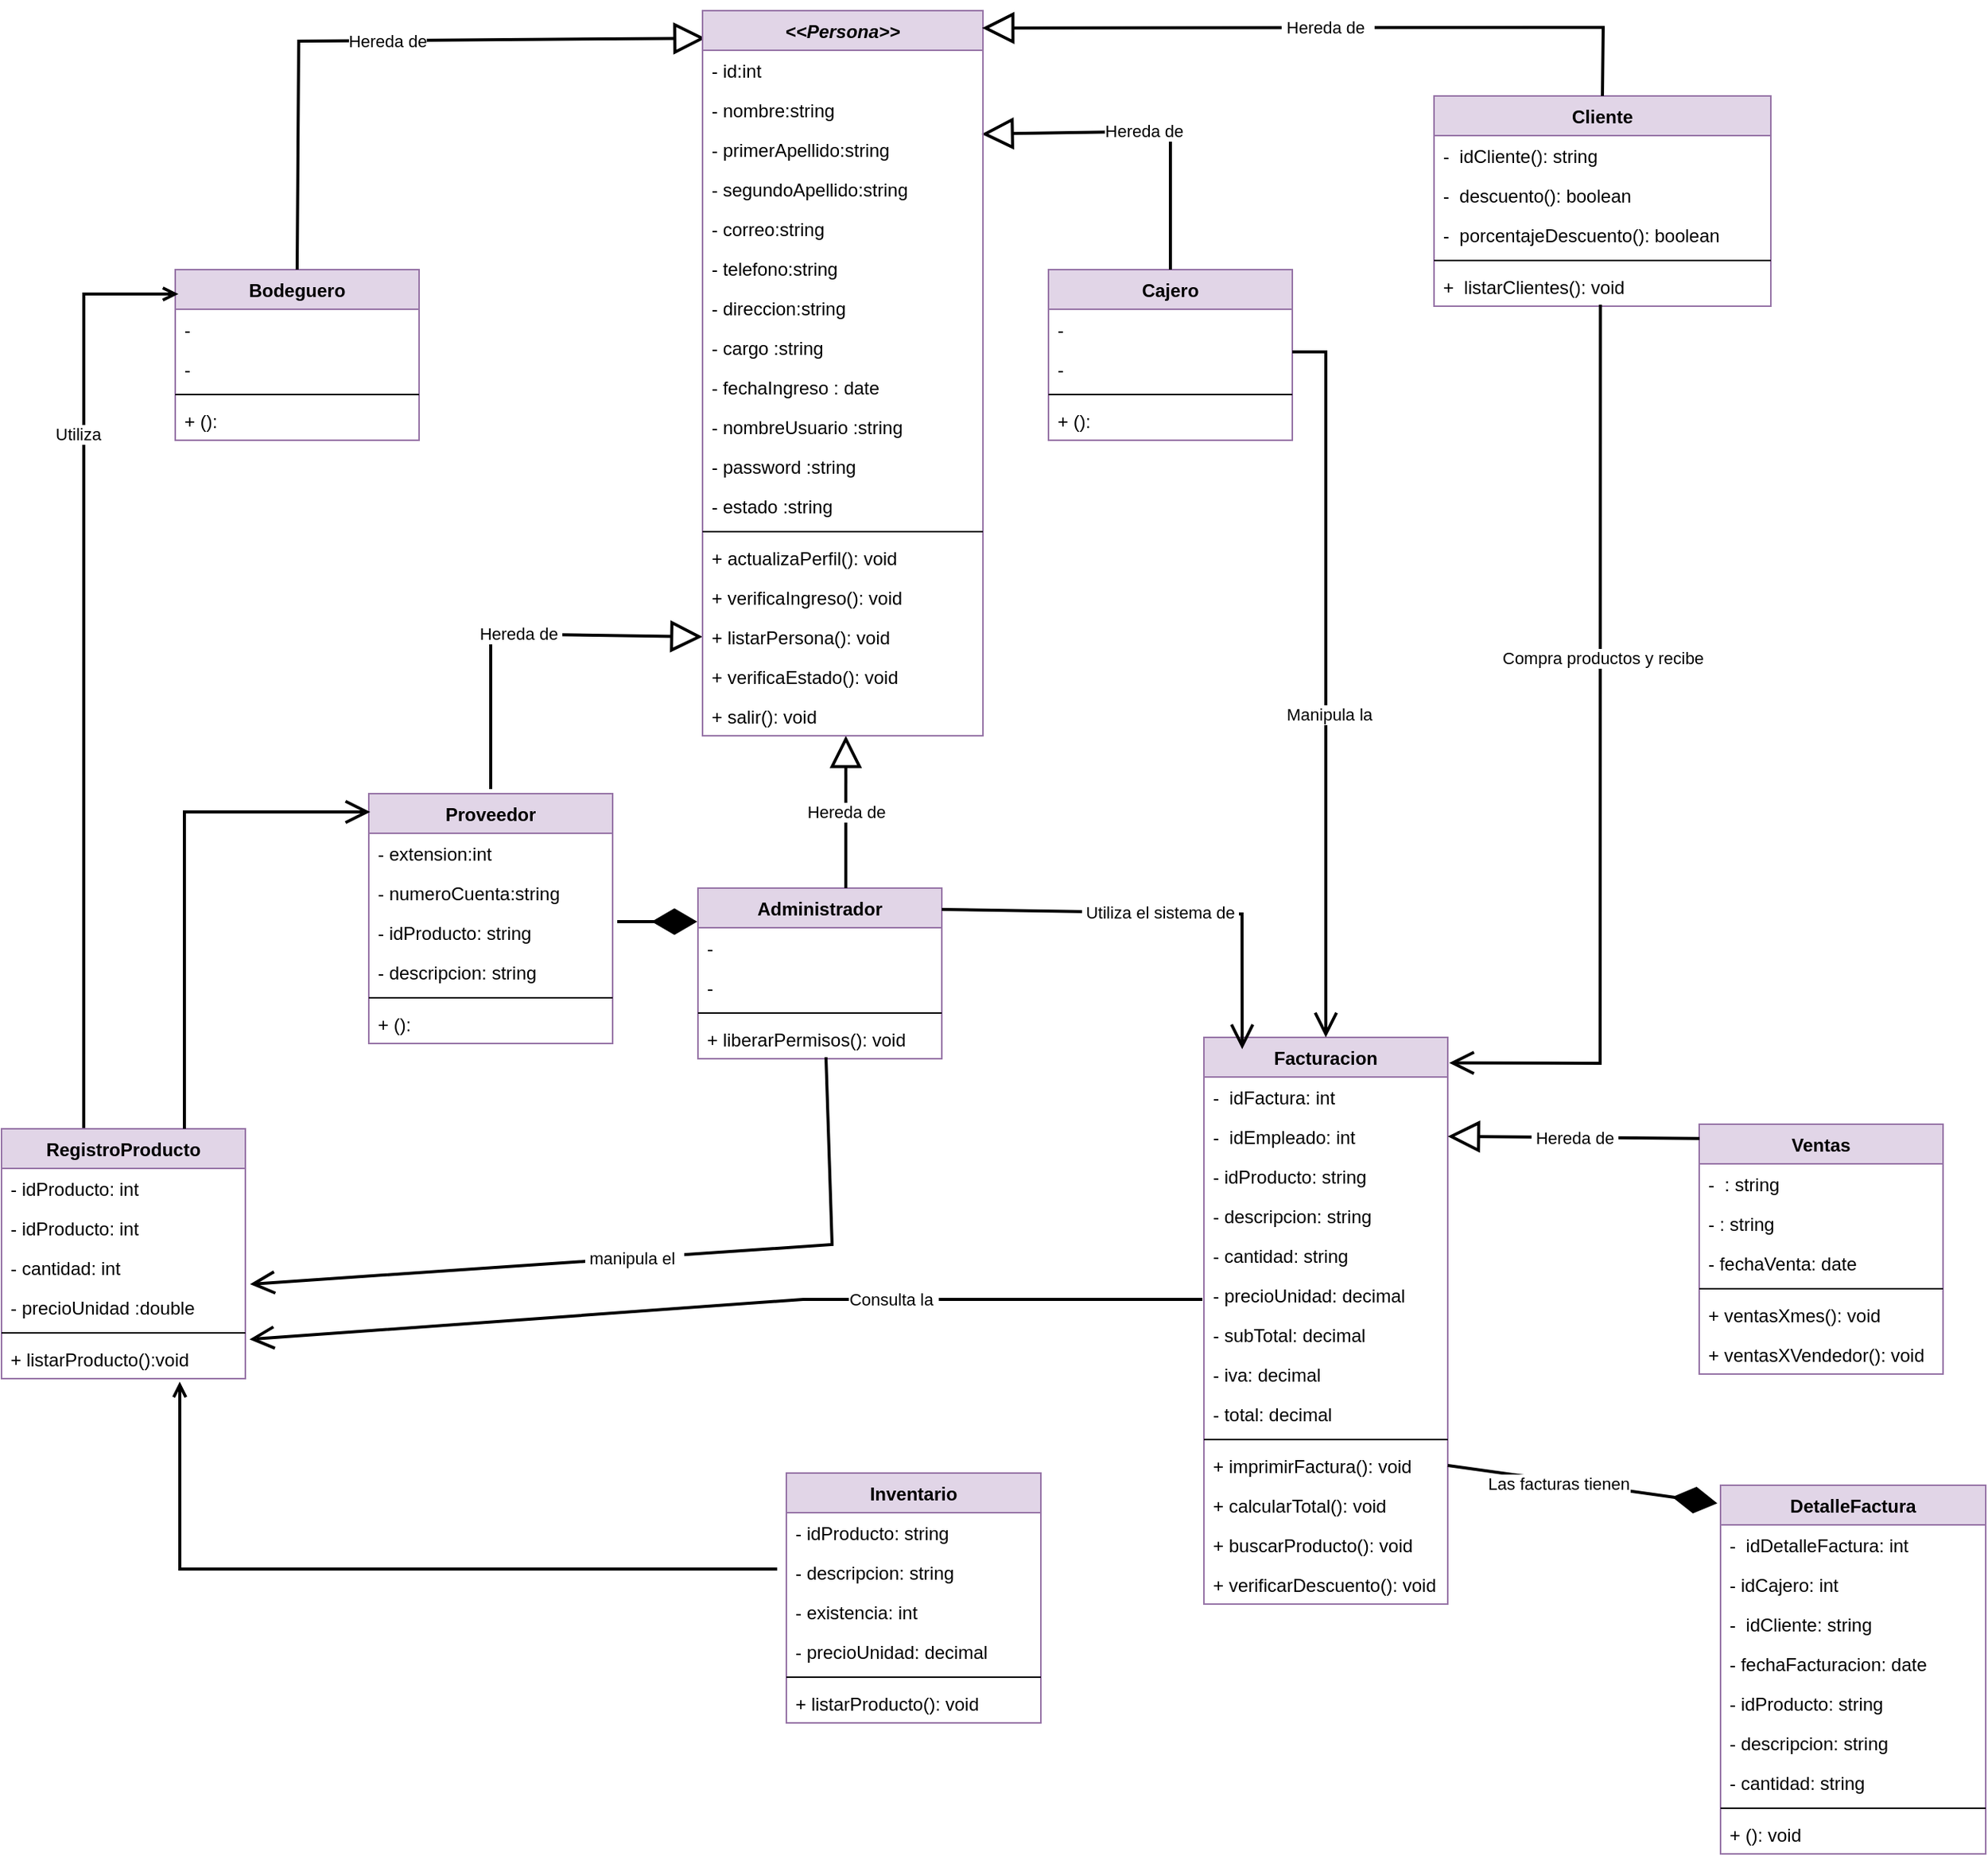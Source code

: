 <mxfile version="16.5.1" type="device"><diagram id="FFH3r1vvL4iTGyfPslKq" name="Página-1"><mxGraphModel dx="2223" dy="647" grid="0" gridSize="10" guides="1" tooltips="1" connect="1" arrows="1" fold="1" page="0" pageScale="1" pageWidth="827" pageHeight="1169" math="0" shadow="0"><root><mxCell id="0"/><mxCell id="1" parent="0"/><mxCell id="gXHz3X3DyjCWjIOS8Pkx-8" value="Bodeguero" style="swimlane;fontStyle=1;align=center;verticalAlign=top;childLayout=stackLayout;horizontal=1;startSize=26;horizontalStack=0;resizeParent=1;resizeParentMax=0;resizeLast=0;collapsible=1;marginBottom=0;fillColor=#e1d5e7;strokeColor=#9673a6;" parent="1" vertex="1"><mxGeometry x="-334" y="423" width="160" height="112" as="geometry"/></mxCell><mxCell id="gXHz3X3DyjCWjIOS8Pkx-9" value="- " style="text;strokeColor=none;fillColor=none;align=left;verticalAlign=top;spacingLeft=4;spacingRight=4;overflow=hidden;rotatable=0;points=[[0,0.5],[1,0.5]];portConstraint=eastwest;" parent="gXHz3X3DyjCWjIOS8Pkx-8" vertex="1"><mxGeometry y="26" width="160" height="26" as="geometry"/></mxCell><mxCell id="gXHz3X3DyjCWjIOS8Pkx-10" value="- " style="text;strokeColor=none;fillColor=none;align=left;verticalAlign=top;spacingLeft=4;spacingRight=4;overflow=hidden;rotatable=0;points=[[0,0.5],[1,0.5]];portConstraint=eastwest;" parent="gXHz3X3DyjCWjIOS8Pkx-8" vertex="1"><mxGeometry y="52" width="160" height="26" as="geometry"/></mxCell><mxCell id="gXHz3X3DyjCWjIOS8Pkx-13" value="" style="line;strokeWidth=1;fillColor=none;align=left;verticalAlign=middle;spacingTop=-1;spacingLeft=3;spacingRight=3;rotatable=0;labelPosition=right;points=[];portConstraint=eastwest;" parent="gXHz3X3DyjCWjIOS8Pkx-8" vertex="1"><mxGeometry y="78" width="160" height="8" as="geometry"/></mxCell><mxCell id="gXHz3X3DyjCWjIOS8Pkx-14" value="+ (): " style="text;strokeColor=none;fillColor=none;align=left;verticalAlign=top;spacingLeft=4;spacingRight=4;overflow=hidden;rotatable=0;points=[[0,0.5],[1,0.5]];portConstraint=eastwest;" parent="gXHz3X3DyjCWjIOS8Pkx-8" vertex="1"><mxGeometry y="86" width="160" height="26" as="geometry"/></mxCell><mxCell id="gXHz3X3DyjCWjIOS8Pkx-15" value="Administrador" style="swimlane;fontStyle=1;align=center;verticalAlign=top;childLayout=stackLayout;horizontal=1;startSize=26;horizontalStack=0;resizeParent=1;resizeParentMax=0;resizeLast=0;collapsible=1;marginBottom=0;fillColor=#e1d5e7;strokeColor=#9673a6;" parent="1" vertex="1"><mxGeometry x="9" y="829" width="160" height="112" as="geometry"/></mxCell><mxCell id="gXHz3X3DyjCWjIOS8Pkx-16" value="- " style="text;strokeColor=none;fillColor=none;align=left;verticalAlign=top;spacingLeft=4;spacingRight=4;overflow=hidden;rotatable=0;points=[[0,0.5],[1,0.5]];portConstraint=eastwest;" parent="gXHz3X3DyjCWjIOS8Pkx-15" vertex="1"><mxGeometry y="26" width="160" height="26" as="geometry"/></mxCell><mxCell id="gXHz3X3DyjCWjIOS8Pkx-17" value="- " style="text;strokeColor=none;fillColor=none;align=left;verticalAlign=top;spacingLeft=4;spacingRight=4;overflow=hidden;rotatable=0;points=[[0,0.5],[1,0.5]];portConstraint=eastwest;" parent="gXHz3X3DyjCWjIOS8Pkx-15" vertex="1"><mxGeometry y="52" width="160" height="26" as="geometry"/></mxCell><mxCell id="gXHz3X3DyjCWjIOS8Pkx-20" value="" style="line;strokeWidth=1;fillColor=none;align=left;verticalAlign=middle;spacingTop=-1;spacingLeft=3;spacingRight=3;rotatable=0;labelPosition=right;points=[];portConstraint=eastwest;" parent="gXHz3X3DyjCWjIOS8Pkx-15" vertex="1"><mxGeometry y="78" width="160" height="8" as="geometry"/></mxCell><mxCell id="gXHz3X3DyjCWjIOS8Pkx-96" value="+ liberarPermisos(): void" style="text;strokeColor=none;fillColor=none;align=left;verticalAlign=top;spacingLeft=4;spacingRight=4;overflow=hidden;rotatable=0;points=[[0,0.5],[1,0.5]];portConstraint=eastwest;" parent="gXHz3X3DyjCWjIOS8Pkx-15" vertex="1"><mxGeometry y="86" width="160" height="26" as="geometry"/></mxCell><mxCell id="gXHz3X3DyjCWjIOS8Pkx-22" value="Cajero" style="swimlane;fontStyle=1;align=center;verticalAlign=top;childLayout=stackLayout;horizontal=1;startSize=26;horizontalStack=0;resizeParent=1;resizeParentMax=0;resizeLast=0;collapsible=1;marginBottom=0;fillColor=#e1d5e7;strokeColor=#9673a6;" parent="1" vertex="1"><mxGeometry x="239" y="423" width="160" height="112" as="geometry"/></mxCell><mxCell id="gXHz3X3DyjCWjIOS8Pkx-23" value="- " style="text;strokeColor=none;fillColor=none;align=left;verticalAlign=top;spacingLeft=4;spacingRight=4;overflow=hidden;rotatable=0;points=[[0,0.5],[1,0.5]];portConstraint=eastwest;" parent="gXHz3X3DyjCWjIOS8Pkx-22" vertex="1"><mxGeometry y="26" width="160" height="26" as="geometry"/></mxCell><mxCell id="gXHz3X3DyjCWjIOS8Pkx-24" value="- " style="text;strokeColor=none;fillColor=none;align=left;verticalAlign=top;spacingLeft=4;spacingRight=4;overflow=hidden;rotatable=0;points=[[0,0.5],[1,0.5]];portConstraint=eastwest;" parent="gXHz3X3DyjCWjIOS8Pkx-22" vertex="1"><mxGeometry y="52" width="160" height="26" as="geometry"/></mxCell><mxCell id="gXHz3X3DyjCWjIOS8Pkx-27" value="" style="line;strokeWidth=1;fillColor=none;align=left;verticalAlign=middle;spacingTop=-1;spacingLeft=3;spacingRight=3;rotatable=0;labelPosition=right;points=[];portConstraint=eastwest;" parent="gXHz3X3DyjCWjIOS8Pkx-22" vertex="1"><mxGeometry y="78" width="160" height="8" as="geometry"/></mxCell><mxCell id="gXHz3X3DyjCWjIOS8Pkx-28" value="+ (): " style="text;strokeColor=none;fillColor=none;align=left;verticalAlign=top;spacingLeft=4;spacingRight=4;overflow=hidden;rotatable=0;points=[[0,0.5],[1,0.5]];portConstraint=eastwest;" parent="gXHz3X3DyjCWjIOS8Pkx-22" vertex="1"><mxGeometry y="86" width="160" height="26" as="geometry"/></mxCell><mxCell id="gXHz3X3DyjCWjIOS8Pkx-29" value="Hereda de&amp;nbsp;" style="endArrow=block;endSize=16;endFill=0;html=1;rounded=0;exitX=0.5;exitY=0;exitDx=0;exitDy=0;entryX=0.995;entryY=1.115;entryDx=0;entryDy=0;entryPerimeter=0;strokeWidth=2;" parent="1" source="gXHz3X3DyjCWjIOS8Pkx-22" target="gXHz3X3DyjCWjIOS8Pkx-7" edge="1"><mxGeometry width="160" relative="1" as="geometry"><mxPoint x="341" y="523" as="sourcePoint"/><mxPoint x="501" y="523" as="targetPoint"/><Array as="points"><mxPoint x="319" y="332"/></Array></mxGeometry></mxCell><mxCell id="gXHz3X3DyjCWjIOS8Pkx-30" value="Hereda de" style="endArrow=block;endSize=16;endFill=0;html=1;rounded=0;entryX=0.011;entryY=0.038;entryDx=0;entryDy=0;entryPerimeter=0;strokeWidth=2;exitX=0.5;exitY=0;exitDx=0;exitDy=0;" parent="1" target="gXHz3X3DyjCWjIOS8Pkx-1" edge="1" source="gXHz3X3DyjCWjIOS8Pkx-8"><mxGeometry width="160" relative="1" as="geometry"><mxPoint x="-253" y="405" as="sourcePoint"/><mxPoint x="-133" y="424" as="targetPoint"/><Array as="points"><mxPoint x="-253" y="273"/></Array></mxGeometry></mxCell><mxCell id="gXHz3X3DyjCWjIOS8Pkx-31" value="Hereda de" style="endArrow=block;endSize=16;endFill=0;html=1;rounded=0;entryX=0.511;entryY=1;entryDx=0;entryDy=0;entryPerimeter=0;strokeWidth=2;" parent="1" target="gXHz3X3DyjCWjIOS8Pkx-90" edge="1"><mxGeometry width="160" relative="1" as="geometry"><mxPoint x="106" y="829" as="sourcePoint"/><mxPoint x="-49" y="973" as="targetPoint"/></mxGeometry></mxCell><mxCell id="ANuJKvQNFrQH6Ms_IV8l-5" style="edgeStyle=none;rounded=0;orthogonalLoop=1;jettySize=auto;html=1;endArrow=open;endFill=0;strokeWidth=2;entryX=0.013;entryY=0.143;entryDx=0;entryDy=0;entryPerimeter=0;exitX=0.337;exitY=0.005;exitDx=0;exitDy=0;exitPerimeter=0;" parent="1" source="gXHz3X3DyjCWjIOS8Pkx-33" target="gXHz3X3DyjCWjIOS8Pkx-8" edge="1"><mxGeometry relative="1" as="geometry"><mxPoint x="-381" y="986" as="sourcePoint"/><mxPoint x="-251" y="559" as="targetPoint"/><Array as="points"><mxPoint x="-394" y="439"/></Array></mxGeometry></mxCell><mxCell id="ANuJKvQNFrQH6Ms_IV8l-25" value="&amp;nbsp;Utiliza&amp;nbsp;" style="edgeLabel;html=1;align=center;verticalAlign=middle;resizable=0;points=[];" parent="ANuJKvQNFrQH6Ms_IV8l-5" vertex="1" connectable="0"><mxGeometry x="0.495" y="4" relative="1" as="geometry"><mxPoint y="-1" as="offset"/></mxGeometry></mxCell><mxCell id="gXHz3X3DyjCWjIOS8Pkx-33" value="RegistroProducto" style="swimlane;fontStyle=1;align=center;verticalAlign=top;childLayout=stackLayout;horizontal=1;startSize=26;horizontalStack=0;resizeParent=1;resizeParentMax=0;resizeLast=0;collapsible=1;marginBottom=0;fillColor=#e1d5e7;strokeColor=#9673a6;" parent="1" vertex="1"><mxGeometry x="-448" y="987" width="160" height="164" as="geometry"/></mxCell><mxCell id="K9OTRfxEa0LPfSO1jCRC-54" value="- idProducto: int " style="text;strokeColor=none;fillColor=none;align=left;verticalAlign=top;spacingLeft=4;spacingRight=4;overflow=hidden;rotatable=0;points=[[0,0.5],[1,0.5]];portConstraint=eastwest;" vertex="1" parent="gXHz3X3DyjCWjIOS8Pkx-33"><mxGeometry y="26" width="160" height="26" as="geometry"/></mxCell><mxCell id="gXHz3X3DyjCWjIOS8Pkx-34" value="- idProducto: int " style="text;strokeColor=none;fillColor=none;align=left;verticalAlign=top;spacingLeft=4;spacingRight=4;overflow=hidden;rotatable=0;points=[[0,0.5],[1,0.5]];portConstraint=eastwest;" parent="gXHz3X3DyjCWjIOS8Pkx-33" vertex="1"><mxGeometry y="52" width="160" height="26" as="geometry"/></mxCell><mxCell id="K9OTRfxEa0LPfSO1jCRC-20" value="- cantidad: int " style="text;strokeColor=none;fillColor=none;align=left;verticalAlign=top;spacingLeft=4;spacingRight=4;overflow=hidden;rotatable=0;points=[[0,0.5],[1,0.5]];portConstraint=eastwest;" vertex="1" parent="gXHz3X3DyjCWjIOS8Pkx-33"><mxGeometry y="78" width="160" height="26" as="geometry"/></mxCell><mxCell id="gXHz3X3DyjCWjIOS8Pkx-35" value="- precioUnidad :double" style="text;strokeColor=none;fillColor=none;align=left;verticalAlign=top;spacingLeft=4;spacingRight=4;overflow=hidden;rotatable=0;points=[[0,0.5],[1,0.5]];portConstraint=eastwest;" parent="gXHz3X3DyjCWjIOS8Pkx-33" vertex="1"><mxGeometry y="104" width="160" height="26" as="geometry"/></mxCell><mxCell id="gXHz3X3DyjCWjIOS8Pkx-38" value="" style="line;strokeWidth=1;fillColor=none;align=left;verticalAlign=middle;spacingTop=-1;spacingLeft=3;spacingRight=3;rotatable=0;labelPosition=right;points=[];portConstraint=eastwest;" parent="gXHz3X3DyjCWjIOS8Pkx-33" vertex="1"><mxGeometry y="130" width="160" height="8" as="geometry"/></mxCell><mxCell id="gXHz3X3DyjCWjIOS8Pkx-39" value="+ listarProducto():void " style="text;strokeColor=none;fillColor=none;align=left;verticalAlign=top;spacingLeft=4;spacingRight=4;overflow=hidden;rotatable=0;points=[[0,0.5],[1,0.5]];portConstraint=eastwest;" parent="gXHz3X3DyjCWjIOS8Pkx-33" vertex="1"><mxGeometry y="138" width="160" height="26" as="geometry"/></mxCell><mxCell id="ANuJKvQNFrQH6Ms_IV8l-11" style="edgeStyle=none;rounded=0;orthogonalLoop=1;jettySize=auto;html=1;entryX=0.731;entryY=1.077;entryDx=0;entryDy=0;entryPerimeter=0;endArrow=open;endFill=0;strokeWidth=2;" parent="1" target="gXHz3X3DyjCWjIOS8Pkx-39" edge="1"><mxGeometry relative="1" as="geometry"><mxPoint x="61" y="1276" as="sourcePoint"/><Array as="points"><mxPoint x="-331" y="1276"/></Array></mxGeometry></mxCell><mxCell id="gXHz3X3DyjCWjIOS8Pkx-68" value="Inventario" style="swimlane;fontStyle=1;align=center;verticalAlign=top;childLayout=stackLayout;horizontal=1;startSize=26;horizontalStack=0;resizeParent=1;resizeParentMax=0;resizeLast=0;collapsible=1;marginBottom=0;fillColor=#e1d5e7;strokeColor=#9673a6;" parent="1" vertex="1"><mxGeometry x="67" y="1213" width="167" height="164" as="geometry"/></mxCell><mxCell id="gXHz3X3DyjCWjIOS8Pkx-69" value="- idProducto: string" style="text;strokeColor=none;fillColor=none;align=left;verticalAlign=top;spacingLeft=4;spacingRight=4;overflow=hidden;rotatable=0;points=[[0,0.5],[1,0.5]];portConstraint=eastwest;" parent="gXHz3X3DyjCWjIOS8Pkx-68" vertex="1"><mxGeometry y="26" width="167" height="26" as="geometry"/></mxCell><mxCell id="gXHz3X3DyjCWjIOS8Pkx-102" value="- descripcion: string" style="text;strokeColor=none;fillColor=none;align=left;verticalAlign=top;spacingLeft=4;spacingRight=4;overflow=hidden;rotatable=0;points=[[0,0.5],[1,0.5]];portConstraint=eastwest;" parent="gXHz3X3DyjCWjIOS8Pkx-68" vertex="1"><mxGeometry y="52" width="167" height="26" as="geometry"/></mxCell><mxCell id="K9OTRfxEa0LPfSO1jCRC-49" value="- existencia: int" style="text;strokeColor=none;fillColor=none;align=left;verticalAlign=top;spacingLeft=4;spacingRight=4;overflow=hidden;rotatable=0;points=[[0,0.5],[1,0.5]];portConstraint=eastwest;" vertex="1" parent="gXHz3X3DyjCWjIOS8Pkx-68"><mxGeometry y="78" width="167" height="26" as="geometry"/></mxCell><mxCell id="gXHz3X3DyjCWjIOS8Pkx-103" value="- precioUnidad: decimal" style="text;strokeColor=none;fillColor=none;align=left;verticalAlign=top;spacingLeft=4;spacingRight=4;overflow=hidden;rotatable=0;points=[[0,0.5],[1,0.5]];portConstraint=eastwest;" parent="gXHz3X3DyjCWjIOS8Pkx-68" vertex="1"><mxGeometry y="104" width="167" height="26" as="geometry"/></mxCell><mxCell id="gXHz3X3DyjCWjIOS8Pkx-70" value="" style="line;strokeWidth=1;fillColor=none;align=left;verticalAlign=middle;spacingTop=-1;spacingLeft=3;spacingRight=3;rotatable=0;labelPosition=right;points=[];portConstraint=eastwest;" parent="gXHz3X3DyjCWjIOS8Pkx-68" vertex="1"><mxGeometry y="130" width="167" height="8" as="geometry"/></mxCell><mxCell id="gXHz3X3DyjCWjIOS8Pkx-71" value="+ listarProducto(): void " style="text;strokeColor=none;fillColor=none;align=left;verticalAlign=top;spacingLeft=4;spacingRight=4;overflow=hidden;rotatable=0;points=[[0,0.5],[1,0.5]];portConstraint=eastwest;" parent="gXHz3X3DyjCWjIOS8Pkx-68" vertex="1"><mxGeometry y="138" width="167" height="26" as="geometry"/></mxCell><mxCell id="gXHz3X3DyjCWjIOS8Pkx-72" value="Facturacion" style="swimlane;fontStyle=1;align=center;verticalAlign=top;childLayout=stackLayout;horizontal=1;startSize=26;horizontalStack=0;resizeParent=1;resizeParentMax=0;resizeLast=0;collapsible=1;marginBottom=0;fillColor=#e1d5e7;strokeColor=#9673a6;" parent="1" vertex="1"><mxGeometry x="341" y="927" width="160" height="372" as="geometry"/></mxCell><mxCell id="K9OTRfxEa0LPfSO1jCRC-53" value="-  idFactura: int" style="text;strokeColor=none;fillColor=none;align=left;verticalAlign=top;spacingLeft=4;spacingRight=4;overflow=hidden;rotatable=0;points=[[0,0.5],[1,0.5]];portConstraint=eastwest;" vertex="1" parent="gXHz3X3DyjCWjIOS8Pkx-72"><mxGeometry y="26" width="160" height="26" as="geometry"/></mxCell><mxCell id="gXHz3X3DyjCWjIOS8Pkx-73" value="-  idEmpleado: int" style="text;strokeColor=none;fillColor=none;align=left;verticalAlign=top;spacingLeft=4;spacingRight=4;overflow=hidden;rotatable=0;points=[[0,0.5],[1,0.5]];portConstraint=eastwest;" parent="gXHz3X3DyjCWjIOS8Pkx-72" vertex="1"><mxGeometry y="52" width="160" height="26" as="geometry"/></mxCell><mxCell id="ANuJKvQNFrQH6Ms_IV8l-50" value="- idProducto: string" style="text;strokeColor=none;fillColor=none;align=left;verticalAlign=top;spacingLeft=4;spacingRight=4;overflow=hidden;rotatable=0;points=[[0,0.5],[1,0.5]];portConstraint=eastwest;" parent="gXHz3X3DyjCWjIOS8Pkx-72" vertex="1"><mxGeometry y="78" width="160" height="26" as="geometry"/></mxCell><mxCell id="ANuJKvQNFrQH6Ms_IV8l-51" value="- descripcion: string" style="text;strokeColor=none;fillColor=none;align=left;verticalAlign=top;spacingLeft=4;spacingRight=4;overflow=hidden;rotatable=0;points=[[0,0.5],[1,0.5]];portConstraint=eastwest;" parent="gXHz3X3DyjCWjIOS8Pkx-72" vertex="1"><mxGeometry y="104" width="160" height="26" as="geometry"/></mxCell><mxCell id="K9OTRfxEa0LPfSO1jCRC-39" value="- cantidad: string" style="text;strokeColor=none;fillColor=none;align=left;verticalAlign=top;spacingLeft=4;spacingRight=4;overflow=hidden;rotatable=0;points=[[0,0.5],[1,0.5]];portConstraint=eastwest;" vertex="1" parent="gXHz3X3DyjCWjIOS8Pkx-72"><mxGeometry y="130" width="160" height="26" as="geometry"/></mxCell><mxCell id="K9OTRfxEa0LPfSO1jCRC-48" value="- precioUnidad: decimal" style="text;strokeColor=none;fillColor=none;align=left;verticalAlign=top;spacingLeft=4;spacingRight=4;overflow=hidden;rotatable=0;points=[[0,0.5],[1,0.5]];portConstraint=eastwest;" vertex="1" parent="gXHz3X3DyjCWjIOS8Pkx-72"><mxGeometry y="156" width="160" height="26" as="geometry"/></mxCell><mxCell id="K9OTRfxEa0LPfSO1jCRC-51" value="- subTotal: decimal" style="text;strokeColor=none;fillColor=none;align=left;verticalAlign=top;spacingLeft=4;spacingRight=4;overflow=hidden;rotatable=0;points=[[0,0.5],[1,0.5]];portConstraint=eastwest;" vertex="1" parent="gXHz3X3DyjCWjIOS8Pkx-72"><mxGeometry y="182" width="160" height="26" as="geometry"/></mxCell><mxCell id="K9OTRfxEa0LPfSO1jCRC-52" value="- iva: decimal" style="text;strokeColor=none;fillColor=none;align=left;verticalAlign=top;spacingLeft=4;spacingRight=4;overflow=hidden;rotatable=0;points=[[0,0.5],[1,0.5]];portConstraint=eastwest;" vertex="1" parent="gXHz3X3DyjCWjIOS8Pkx-72"><mxGeometry y="208" width="160" height="26" as="geometry"/></mxCell><mxCell id="K9OTRfxEa0LPfSO1jCRC-50" value="- total: decimal" style="text;strokeColor=none;fillColor=none;align=left;verticalAlign=top;spacingLeft=4;spacingRight=4;overflow=hidden;rotatable=0;points=[[0,0.5],[1,0.5]];portConstraint=eastwest;" vertex="1" parent="gXHz3X3DyjCWjIOS8Pkx-72"><mxGeometry y="234" width="160" height="26" as="geometry"/></mxCell><mxCell id="gXHz3X3DyjCWjIOS8Pkx-74" value="" style="line;strokeWidth=1;fillColor=none;align=left;verticalAlign=middle;spacingTop=-1;spacingLeft=3;spacingRight=3;rotatable=0;labelPosition=right;points=[];portConstraint=eastwest;" parent="gXHz3X3DyjCWjIOS8Pkx-72" vertex="1"><mxGeometry y="260" width="160" height="8" as="geometry"/></mxCell><mxCell id="gXHz3X3DyjCWjIOS8Pkx-75" value="+ imprimirFactura(): void" style="text;strokeColor=none;fillColor=none;align=left;verticalAlign=top;spacingLeft=4;spacingRight=4;overflow=hidden;rotatable=0;points=[[0,0.5],[1,0.5]];portConstraint=eastwest;" parent="gXHz3X3DyjCWjIOS8Pkx-72" vertex="1"><mxGeometry y="268" width="160" height="26" as="geometry"/></mxCell><mxCell id="K9OTRfxEa0LPfSO1jCRC-24" value="+ calcularTotal(): void" style="text;strokeColor=none;fillColor=none;align=left;verticalAlign=top;spacingLeft=4;spacingRight=4;overflow=hidden;rotatable=0;points=[[0,0.5],[1,0.5]];portConstraint=eastwest;" vertex="1" parent="gXHz3X3DyjCWjIOS8Pkx-72"><mxGeometry y="294" width="160" height="26" as="geometry"/></mxCell><mxCell id="K9OTRfxEa0LPfSO1jCRC-19" value="+ buscarProducto(): void" style="text;strokeColor=none;fillColor=none;align=left;verticalAlign=top;spacingLeft=4;spacingRight=4;overflow=hidden;rotatable=0;points=[[0,0.5],[1,0.5]];portConstraint=eastwest;" vertex="1" parent="gXHz3X3DyjCWjIOS8Pkx-72"><mxGeometry y="320" width="160" height="26" as="geometry"/></mxCell><mxCell id="K9OTRfxEa0LPfSO1jCRC-45" value="+ verificarDescuento(): void" style="text;strokeColor=none;fillColor=none;align=left;verticalAlign=top;spacingLeft=4;spacingRight=4;overflow=hidden;rotatable=0;points=[[0,0.5],[1,0.5]];portConstraint=eastwest;" vertex="1" parent="gXHz3X3DyjCWjIOS8Pkx-72"><mxGeometry y="346" width="160" height="26" as="geometry"/></mxCell><mxCell id="gXHz3X3DyjCWjIOS8Pkx-76" value="Proveedor" style="swimlane;fontStyle=1;align=center;verticalAlign=top;childLayout=stackLayout;horizontal=1;startSize=26;horizontalStack=0;resizeParent=1;resizeParentMax=0;resizeLast=0;collapsible=1;marginBottom=0;fillColor=#e1d5e7;strokeColor=#9673a6;" parent="1" vertex="1"><mxGeometry x="-207" y="767" width="160" height="164" as="geometry"/></mxCell><mxCell id="gXHz3X3DyjCWjIOS8Pkx-93" value="- extension:int " style="text;strokeColor=none;fillColor=none;align=left;verticalAlign=top;spacingLeft=4;spacingRight=4;overflow=hidden;rotatable=0;points=[[0,0.5],[1,0.5]];portConstraint=eastwest;" parent="gXHz3X3DyjCWjIOS8Pkx-76" vertex="1"><mxGeometry y="26" width="160" height="26" as="geometry"/></mxCell><mxCell id="gXHz3X3DyjCWjIOS8Pkx-94" value="- numeroCuenta:string " style="text;strokeColor=none;fillColor=none;align=left;verticalAlign=top;spacingLeft=4;spacingRight=4;overflow=hidden;rotatable=0;points=[[0,0.5],[1,0.5]];portConstraint=eastwest;" parent="gXHz3X3DyjCWjIOS8Pkx-76" vertex="1"><mxGeometry y="52" width="160" height="26" as="geometry"/></mxCell><mxCell id="gXHz3X3DyjCWjIOS8Pkx-95" value="- idProducto: string " style="text;strokeColor=none;fillColor=none;align=left;verticalAlign=top;spacingLeft=4;spacingRight=4;overflow=hidden;rotatable=0;points=[[0,0.5],[1,0.5]];portConstraint=eastwest;" parent="gXHz3X3DyjCWjIOS8Pkx-76" vertex="1"><mxGeometry y="78" width="160" height="26" as="geometry"/></mxCell><mxCell id="ANuJKvQNFrQH6Ms_IV8l-9" value="- descripcion: string " style="text;strokeColor=none;fillColor=none;align=left;verticalAlign=top;spacingLeft=4;spacingRight=4;overflow=hidden;rotatable=0;points=[[0,0.5],[1,0.5]];portConstraint=eastwest;" parent="gXHz3X3DyjCWjIOS8Pkx-76" vertex="1"><mxGeometry y="104" width="160" height="26" as="geometry"/></mxCell><mxCell id="gXHz3X3DyjCWjIOS8Pkx-78" value="" style="line;strokeWidth=1;fillColor=none;align=left;verticalAlign=middle;spacingTop=-1;spacingLeft=3;spacingRight=3;rotatable=0;labelPosition=right;points=[];portConstraint=eastwest;" parent="gXHz3X3DyjCWjIOS8Pkx-76" vertex="1"><mxGeometry y="130" width="160" height="8" as="geometry"/></mxCell><mxCell id="ANuJKvQNFrQH6Ms_IV8l-65" value="+ ():" style="text;strokeColor=none;fillColor=none;align=left;verticalAlign=top;spacingLeft=4;spacingRight=4;overflow=hidden;rotatable=0;points=[[0,0.5],[1,0.5]];portConstraint=eastwest;" parent="gXHz3X3DyjCWjIOS8Pkx-76" vertex="1"><mxGeometry y="138" width="160" height="26" as="geometry"/></mxCell><mxCell id="gXHz3X3DyjCWjIOS8Pkx-97" value="" style="endArrow=diamondThin;endFill=1;endSize=24;html=1;rounded=0;fontSize=13;entryX=-0.003;entryY=-0.154;entryDx=0;entryDy=0;strokeWidth=2;exitX=1.019;exitY=0.231;exitDx=0;exitDy=0;exitPerimeter=0;entryPerimeter=0;" parent="1" source="gXHz3X3DyjCWjIOS8Pkx-95" target="gXHz3X3DyjCWjIOS8Pkx-16" edge="1"><mxGeometry width="160" relative="1" as="geometry"><mxPoint x="153" y="860" as="sourcePoint"/><mxPoint x="120" y="920" as="targetPoint"/><Array as="points"/></mxGeometry></mxCell><mxCell id="ANuJKvQNFrQH6Ms_IV8l-22" value="" style="endArrow=open;endFill=1;endSize=12;html=1;rounded=0;strokeWidth=2;entryX=1.017;entryY=1.028;entryDx=0;entryDy=0;entryPerimeter=0;" parent="1" target="gXHz3X3DyjCWjIOS8Pkx-38" edge="1"><mxGeometry width="160" relative="1" as="geometry"><mxPoint x="340" y="1099" as="sourcePoint"/><mxPoint x="216" y="1166" as="targetPoint"/><Array as="points"><mxPoint x="78" y="1099"/></Array></mxGeometry></mxCell><mxCell id="ANuJKvQNFrQH6Ms_IV8l-23" value="Consulta la&amp;nbsp;" style="edgeLabel;html=1;align=center;verticalAlign=middle;resizable=0;points=[];" parent="ANuJKvQNFrQH6Ms_IV8l-22" vertex="1" connectable="0"><mxGeometry x="-0.352" relative="1" as="geometry"><mxPoint as="offset"/></mxGeometry></mxCell><mxCell id="ANuJKvQNFrQH6Ms_IV8l-24" value="&amp;nbsp;manipula el&amp;nbsp;&amp;nbsp;" style="endArrow=open;endFill=1;endSize=12;html=1;rounded=0;strokeWidth=2;exitX=0.525;exitY=0.962;exitDx=0;exitDy=0;exitPerimeter=0;entryX=1.019;entryY=-0.077;entryDx=0;entryDy=0;entryPerimeter=0;" parent="1" source="gXHz3X3DyjCWjIOS8Pkx-96" target="gXHz3X3DyjCWjIOS8Pkx-35" edge="1"><mxGeometry width="160" relative="1" as="geometry"><mxPoint x="-45" y="999" as="sourcePoint"/><mxPoint x="115" y="999" as="targetPoint"/><Array as="points"><mxPoint x="97" y="1063"/></Array></mxGeometry></mxCell><mxCell id="ANuJKvQNFrQH6Ms_IV8l-30" value="" style="endArrow=open;endFill=1;endSize=12;html=1;rounded=0;strokeWidth=2;entryX=0.5;entryY=0;entryDx=0;entryDy=0;exitX=1;exitY=0.077;exitDx=0;exitDy=0;exitPerimeter=0;" parent="1" target="gXHz3X3DyjCWjIOS8Pkx-72" edge="1" source="gXHz3X3DyjCWjIOS8Pkx-24"><mxGeometry width="160" relative="1" as="geometry"><mxPoint x="245" y="653" as="sourcePoint"/><mxPoint x="90" y="997" as="targetPoint"/><Array as="points"><mxPoint x="421" y="477"/></Array></mxGeometry></mxCell><mxCell id="ANuJKvQNFrQH6Ms_IV8l-31" value="&amp;nbsp;Manipula la&amp;nbsp;" style="edgeLabel;html=1;align=center;verticalAlign=middle;resizable=0;points=[];" parent="ANuJKvQNFrQH6Ms_IV8l-30" vertex="1" connectable="0"><mxGeometry x="0.099" y="2" relative="1" as="geometry"><mxPoint as="offset"/></mxGeometry></mxCell><mxCell id="ANuJKvQNFrQH6Ms_IV8l-32" value="&amp;nbsp;Utiliza el sistema de&amp;nbsp;" style="endArrow=open;endFill=1;endSize=12;html=1;rounded=0;strokeWidth=2;exitX=1;exitY=0.125;exitDx=0;exitDy=0;entryX=0.157;entryY=0.021;entryDx=0;entryDy=0;entryPerimeter=0;exitPerimeter=0;" parent="1" source="gXHz3X3DyjCWjIOS8Pkx-15" target="gXHz3X3DyjCWjIOS8Pkx-72" edge="1"><mxGeometry width="160" relative="1" as="geometry"><mxPoint x="-2" y="777" as="sourcePoint"/><mxPoint x="158" y="777" as="targetPoint"/><Array as="points"><mxPoint x="366" y="846"/></Array></mxGeometry></mxCell><mxCell id="ANuJKvQNFrQH6Ms_IV8l-39" value="Cliente" style="swimlane;fontStyle=1;align=center;verticalAlign=top;childLayout=stackLayout;horizontal=1;startSize=26;horizontalStack=0;resizeParent=1;resizeParentMax=0;resizeLast=0;collapsible=1;marginBottom=0;fillColor=#e1d5e7;strokeColor=#9673a6;" parent="1" vertex="1"><mxGeometry x="492" y="309" width="221" height="138" as="geometry"/></mxCell><mxCell id="K9OTRfxEa0LPfSO1jCRC-44" value="-  idCliente(): string" style="text;strokeColor=none;fillColor=none;align=left;verticalAlign=top;spacingLeft=4;spacingRight=4;overflow=hidden;rotatable=0;points=[[0,0.5],[1,0.5]];portConstraint=eastwest;" vertex="1" parent="ANuJKvQNFrQH6Ms_IV8l-39"><mxGeometry y="26" width="221" height="26" as="geometry"/></mxCell><mxCell id="K9OTRfxEa0LPfSO1jCRC-11" value="-  descuento(): boolean" style="text;strokeColor=none;fillColor=none;align=left;verticalAlign=top;spacingLeft=4;spacingRight=4;overflow=hidden;rotatable=0;points=[[0,0.5],[1,0.5]];portConstraint=eastwest;" vertex="1" parent="ANuJKvQNFrQH6Ms_IV8l-39"><mxGeometry y="52" width="221" height="26" as="geometry"/></mxCell><mxCell id="K9OTRfxEa0LPfSO1jCRC-22" value="-  porcentajeDescuento(): boolean" style="text;strokeColor=none;fillColor=none;align=left;verticalAlign=top;spacingLeft=4;spacingRight=4;overflow=hidden;rotatable=0;points=[[0,0.5],[1,0.5]];portConstraint=eastwest;" vertex="1" parent="ANuJKvQNFrQH6Ms_IV8l-39"><mxGeometry y="78" width="221" height="26" as="geometry"/></mxCell><mxCell id="ANuJKvQNFrQH6Ms_IV8l-46" value="" style="line;strokeWidth=1;fillColor=none;align=left;verticalAlign=middle;spacingTop=-1;spacingLeft=3;spacingRight=3;rotatable=0;labelPosition=right;points=[];portConstraint=eastwest;" parent="ANuJKvQNFrQH6Ms_IV8l-39" vertex="1"><mxGeometry y="104" width="221" height="8" as="geometry"/></mxCell><mxCell id="ANuJKvQNFrQH6Ms_IV8l-47" value="+  listarClientes(): void" style="text;strokeColor=none;fillColor=none;align=left;verticalAlign=top;spacingLeft=4;spacingRight=4;overflow=hidden;rotatable=0;points=[[0,0.5],[1,0.5]];portConstraint=eastwest;" parent="ANuJKvQNFrQH6Ms_IV8l-39" vertex="1"><mxGeometry y="112" width="221" height="26" as="geometry"/></mxCell><mxCell id="ANuJKvQNFrQH6Ms_IV8l-53" value="Ventas" style="swimlane;fontStyle=1;align=center;verticalAlign=top;childLayout=stackLayout;horizontal=1;startSize=26;horizontalStack=0;resizeParent=1;resizeParentMax=0;resizeLast=0;collapsible=1;marginBottom=0;fillColor=#e1d5e7;strokeColor=#9673a6;" parent="1" vertex="1"><mxGeometry x="666" y="984" width="160" height="164" as="geometry"/></mxCell><mxCell id="ANuJKvQNFrQH6Ms_IV8l-57" value="-  : string" style="text;strokeColor=none;fillColor=none;align=left;verticalAlign=top;spacingLeft=4;spacingRight=4;overflow=hidden;rotatable=0;points=[[0,0.5],[1,0.5]];portConstraint=eastwest;" parent="ANuJKvQNFrQH6Ms_IV8l-53" vertex="1"><mxGeometry y="26" width="160" height="26" as="geometry"/></mxCell><mxCell id="ANuJKvQNFrQH6Ms_IV8l-58" value="- : string" style="text;strokeColor=none;fillColor=none;align=left;verticalAlign=top;spacingLeft=4;spacingRight=4;overflow=hidden;rotatable=0;points=[[0,0.5],[1,0.5]];portConstraint=eastwest;" parent="ANuJKvQNFrQH6Ms_IV8l-53" vertex="1"><mxGeometry y="52" width="160" height="26" as="geometry"/></mxCell><mxCell id="ANuJKvQNFrQH6Ms_IV8l-59" value="- fechaVenta: date" style="text;strokeColor=none;fillColor=none;align=left;verticalAlign=top;spacingLeft=4;spacingRight=4;overflow=hidden;rotatable=0;points=[[0,0.5],[1,0.5]];portConstraint=eastwest;" parent="ANuJKvQNFrQH6Ms_IV8l-53" vertex="1"><mxGeometry y="78" width="160" height="26" as="geometry"/></mxCell><mxCell id="ANuJKvQNFrQH6Ms_IV8l-60" value="" style="line;strokeWidth=1;fillColor=none;align=left;verticalAlign=middle;spacingTop=-1;spacingLeft=3;spacingRight=3;rotatable=0;labelPosition=right;points=[];portConstraint=eastwest;" parent="ANuJKvQNFrQH6Ms_IV8l-53" vertex="1"><mxGeometry y="104" width="160" height="8" as="geometry"/></mxCell><mxCell id="ANuJKvQNFrQH6Ms_IV8l-61" value="+ ventasXmes(): void" style="text;strokeColor=none;fillColor=none;align=left;verticalAlign=top;spacingLeft=4;spacingRight=4;overflow=hidden;rotatable=0;points=[[0,0.5],[1,0.5]];portConstraint=eastwest;" parent="ANuJKvQNFrQH6Ms_IV8l-53" vertex="1"><mxGeometry y="112" width="160" height="26" as="geometry"/></mxCell><mxCell id="ANuJKvQNFrQH6Ms_IV8l-72" value="+ ventasXVendedor(): void" style="text;strokeColor=none;fillColor=none;align=left;verticalAlign=top;spacingLeft=4;spacingRight=4;overflow=hidden;rotatable=0;points=[[0,0.5],[1,0.5]];portConstraint=eastwest;" parent="ANuJKvQNFrQH6Ms_IV8l-53" vertex="1"><mxGeometry y="138" width="160" height="26" as="geometry"/></mxCell><mxCell id="ANuJKvQNFrQH6Ms_IV8l-67" value="&amp;nbsp;Hereda de&amp;nbsp;" style="endArrow=block;endSize=16;endFill=0;html=1;rounded=0;strokeWidth=2;exitX=0.001;exitY=0.057;exitDx=0;exitDy=0;exitPerimeter=0;entryX=1;entryY=0.5;entryDx=0;entryDy=0;" parent="1" source="ANuJKvQNFrQH6Ms_IV8l-53" edge="1"><mxGeometry width="160" relative="1" as="geometry"><mxPoint x="586" y="1338" as="sourcePoint"/><mxPoint x="501" y="992" as="targetPoint"/><Array as="points"/></mxGeometry></mxCell><mxCell id="K9OTRfxEa0LPfSO1jCRC-1" value="&amp;nbsp;Hereda de&amp;nbsp;" style="endArrow=block;endSize=16;endFill=0;html=1;rounded=0;entryX=0;entryY=0.5;entryDx=0;entryDy=0;strokeWidth=2;" edge="1" parent="1" target="gXHz3X3DyjCWjIOS8Pkx-86"><mxGeometry width="160" relative="1" as="geometry"><mxPoint x="-127" y="764" as="sourcePoint"/><mxPoint x="281" y="881" as="targetPoint"/><Array as="points"><mxPoint x="-127" y="662"/></Array></mxGeometry></mxCell><mxCell id="K9OTRfxEa0LPfSO1jCRC-14" value="" style="endArrow=open;endFill=1;endSize=12;html=1;rounded=0;strokeWidth=2;exitX=0.75;exitY=0;exitDx=0;exitDy=0;entryX=0.006;entryY=0.073;entryDx=0;entryDy=0;entryPerimeter=0;" edge="1" parent="1" source="gXHz3X3DyjCWjIOS8Pkx-33" target="gXHz3X3DyjCWjIOS8Pkx-76"><mxGeometry width="160" relative="1" as="geometry"><mxPoint x="161" y="981" as="sourcePoint"/><mxPoint x="80.08" y="1000.99" as="targetPoint"/><Array as="points"><mxPoint x="-328" y="779"/></Array></mxGeometry></mxCell><mxCell id="gXHz3X3DyjCWjIOS8Pkx-1" value="&lt;&lt;Persona&gt;&gt;" style="swimlane;fontStyle=3;align=center;verticalAlign=top;childLayout=stackLayout;horizontal=1;startSize=26;horizontalStack=0;resizeParent=1;resizeParentMax=0;resizeLast=0;collapsible=1;marginBottom=0;fillColor=#e1d5e7;strokeColor=#9673a6;" parent="1" vertex="1"><mxGeometry x="12" y="253" width="184" height="476" as="geometry"/></mxCell><mxCell id="gXHz3X3DyjCWjIOS8Pkx-2" value="- id:int" style="text;strokeColor=none;fillColor=none;align=left;verticalAlign=top;spacingLeft=4;spacingRight=4;overflow=hidden;rotatable=0;points=[[0,0.5],[1,0.5]];portConstraint=eastwest;" parent="gXHz3X3DyjCWjIOS8Pkx-1" vertex="1"><mxGeometry y="26" width="184" height="26" as="geometry"/></mxCell><mxCell id="gXHz3X3DyjCWjIOS8Pkx-7" value="- nombre:string" style="text;strokeColor=none;fillColor=none;align=left;verticalAlign=top;spacingLeft=4;spacingRight=4;overflow=hidden;rotatable=0;points=[[0,0.5],[1,0.5]];portConstraint=eastwest;" parent="gXHz3X3DyjCWjIOS8Pkx-1" vertex="1"><mxGeometry y="52" width="184" height="26" as="geometry"/></mxCell><mxCell id="gXHz3X3DyjCWjIOS8Pkx-5" value="- primerApellido:string" style="text;strokeColor=none;fillColor=none;align=left;verticalAlign=top;spacingLeft=4;spacingRight=4;overflow=hidden;rotatable=0;points=[[0,0.5],[1,0.5]];portConstraint=eastwest;" parent="gXHz3X3DyjCWjIOS8Pkx-1" vertex="1"><mxGeometry y="78" width="184" height="26" as="geometry"/></mxCell><mxCell id="gXHz3X3DyjCWjIOS8Pkx-6" value="- segundoApellido:string" style="text;strokeColor=none;fillColor=none;align=left;verticalAlign=top;spacingLeft=4;spacingRight=4;overflow=hidden;rotatable=0;points=[[0,0.5],[1,0.5]];portConstraint=eastwest;" parent="gXHz3X3DyjCWjIOS8Pkx-1" vertex="1"><mxGeometry y="104" width="184" height="26" as="geometry"/></mxCell><mxCell id="K9OTRfxEa0LPfSO1jCRC-5" value="- correo:string" style="text;strokeColor=none;fillColor=none;align=left;verticalAlign=top;spacingLeft=4;spacingRight=4;overflow=hidden;rotatable=0;points=[[0,0.5],[1,0.5]];portConstraint=eastwest;" vertex="1" parent="gXHz3X3DyjCWjIOS8Pkx-1"><mxGeometry y="130" width="184" height="26" as="geometry"/></mxCell><mxCell id="K9OTRfxEa0LPfSO1jCRC-4" value="- telefono:string" style="text;strokeColor=none;fillColor=none;align=left;verticalAlign=top;spacingLeft=4;spacingRight=4;overflow=hidden;rotatable=0;points=[[0,0.5],[1,0.5]];portConstraint=eastwest;" vertex="1" parent="gXHz3X3DyjCWjIOS8Pkx-1"><mxGeometry y="156" width="184" height="26" as="geometry"/></mxCell><mxCell id="K9OTRfxEa0LPfSO1jCRC-7" value="- direccion:string" style="text;strokeColor=none;fillColor=none;align=left;verticalAlign=top;spacingLeft=4;spacingRight=4;overflow=hidden;rotatable=0;points=[[0,0.5],[1,0.5]];portConstraint=eastwest;" vertex="1" parent="gXHz3X3DyjCWjIOS8Pkx-1"><mxGeometry y="182" width="184" height="26" as="geometry"/></mxCell><mxCell id="K9OTRfxEa0LPfSO1jCRC-21" value="- cargo :string" style="text;strokeColor=none;fillColor=none;align=left;verticalAlign=top;spacingLeft=4;spacingRight=4;overflow=hidden;rotatable=0;points=[[0,0.5],[1,0.5]];portConstraint=eastwest;" vertex="1" parent="gXHz3X3DyjCWjIOS8Pkx-1"><mxGeometry y="208" width="184" height="26" as="geometry"/></mxCell><mxCell id="gXHz3X3DyjCWjIOS8Pkx-40" value="- fechaIngreso : date" style="text;strokeColor=none;fillColor=none;align=left;verticalAlign=top;spacingLeft=4;spacingRight=4;overflow=hidden;rotatable=0;points=[[0,0.5],[1,0.5]];portConstraint=eastwest;" parent="gXHz3X3DyjCWjIOS8Pkx-1" vertex="1"><mxGeometry y="234" width="184" height="26" as="geometry"/></mxCell><mxCell id="gXHz3X3DyjCWjIOS8Pkx-87" value="- nombreUsuario :string" style="text;strokeColor=none;fillColor=none;align=left;verticalAlign=top;spacingLeft=4;spacingRight=4;overflow=hidden;rotatable=0;points=[[0,0.5],[1,0.5]];portConstraint=eastwest;" parent="gXHz3X3DyjCWjIOS8Pkx-1" vertex="1"><mxGeometry y="260" width="184" height="26" as="geometry"/></mxCell><mxCell id="gXHz3X3DyjCWjIOS8Pkx-58" value="- password :string" style="text;strokeColor=none;fillColor=none;align=left;verticalAlign=top;spacingLeft=4;spacingRight=4;overflow=hidden;rotatable=0;points=[[0,0.5],[1,0.5]];portConstraint=eastwest;" parent="gXHz3X3DyjCWjIOS8Pkx-1" vertex="1"><mxGeometry y="286" width="184" height="26" as="geometry"/></mxCell><mxCell id="gXHz3X3DyjCWjIOS8Pkx-88" value="- estado :string" style="text;strokeColor=none;fillColor=none;align=left;verticalAlign=top;spacingLeft=4;spacingRight=4;overflow=hidden;rotatable=0;points=[[0,0.5],[1,0.5]];portConstraint=eastwest;" parent="gXHz3X3DyjCWjIOS8Pkx-1" vertex="1"><mxGeometry y="312" width="184" height="26" as="geometry"/></mxCell><mxCell id="gXHz3X3DyjCWjIOS8Pkx-3" value="" style="line;strokeWidth=1;fillColor=none;align=left;verticalAlign=middle;spacingTop=-1;spacingLeft=3;spacingRight=3;rotatable=0;labelPosition=right;points=[];portConstraint=eastwest;" parent="gXHz3X3DyjCWjIOS8Pkx-1" vertex="1"><mxGeometry y="338" width="184" height="8" as="geometry"/></mxCell><mxCell id="gXHz3X3DyjCWjIOS8Pkx-83" value="+ actualizaPerfil(): void" style="text;strokeColor=none;fillColor=none;align=left;verticalAlign=top;spacingLeft=4;spacingRight=4;overflow=hidden;rotatable=0;points=[[0,0.5],[1,0.5]];portConstraint=eastwest;" parent="gXHz3X3DyjCWjIOS8Pkx-1" vertex="1"><mxGeometry y="346" width="184" height="26" as="geometry"/></mxCell><mxCell id="gXHz3X3DyjCWjIOS8Pkx-84" value="+ verificaIngreso(): void" style="text;strokeColor=none;fillColor=none;align=left;verticalAlign=top;spacingLeft=4;spacingRight=4;overflow=hidden;rotatable=0;points=[[0,0.5],[1,0.5]];portConstraint=eastwest;" parent="gXHz3X3DyjCWjIOS8Pkx-1" vertex="1"><mxGeometry y="372" width="184" height="26" as="geometry"/></mxCell><mxCell id="gXHz3X3DyjCWjIOS8Pkx-86" value="+ listarPersona(): void" style="text;strokeColor=none;fillColor=none;align=left;verticalAlign=top;spacingLeft=4;spacingRight=4;overflow=hidden;rotatable=0;points=[[0,0.5],[1,0.5]];portConstraint=eastwest;" parent="gXHz3X3DyjCWjIOS8Pkx-1" vertex="1"><mxGeometry y="398" width="184" height="26" as="geometry"/></mxCell><mxCell id="K9OTRfxEa0LPfSO1jCRC-2" value="+ verificaEstado(): void" style="text;strokeColor=none;fillColor=none;align=left;verticalAlign=top;spacingLeft=4;spacingRight=4;overflow=hidden;rotatable=0;points=[[0,0.5],[1,0.5]];portConstraint=eastwest;" vertex="1" parent="gXHz3X3DyjCWjIOS8Pkx-1"><mxGeometry y="424" width="184" height="26" as="geometry"/></mxCell><mxCell id="gXHz3X3DyjCWjIOS8Pkx-90" value="+ salir(): void" style="text;strokeColor=none;fillColor=none;align=left;verticalAlign=top;spacingLeft=4;spacingRight=4;overflow=hidden;rotatable=0;points=[[0,0.5],[1,0.5]];portConstraint=eastwest;" parent="gXHz3X3DyjCWjIOS8Pkx-1" vertex="1"><mxGeometry y="450" width="184" height="26" as="geometry"/></mxCell><mxCell id="K9OTRfxEa0LPfSO1jCRC-16" value="" style="endArrow=open;endFill=1;endSize=12;html=1;rounded=0;strokeWidth=2;exitX=0.494;exitY=0.962;exitDx=0;exitDy=0;exitPerimeter=0;entryX=1.006;entryY=0.045;entryDx=0;entryDy=0;entryPerimeter=0;" edge="1" parent="1" source="ANuJKvQNFrQH6Ms_IV8l-47" target="gXHz3X3DyjCWjIOS8Pkx-72"><mxGeometry width="160" relative="1" as="geometry"><mxPoint x="665" y="345" as="sourcePoint"/><mxPoint x="523" y="939" as="targetPoint"/><Array as="points"><mxPoint x="601" y="944"/></Array></mxGeometry></mxCell><mxCell id="K9OTRfxEa0LPfSO1jCRC-17" value="&amp;nbsp;Compra productos y recibe" style="edgeLabel;html=1;align=center;verticalAlign=middle;resizable=0;points=[];" vertex="1" connectable="0" parent="K9OTRfxEa0LPfSO1jCRC-16"><mxGeometry x="-0.223" relative="1" as="geometry"><mxPoint as="offset"/></mxGeometry></mxCell><mxCell id="K9OTRfxEa0LPfSO1jCRC-25" value="DetalleFactura" style="swimlane;fontStyle=1;align=center;verticalAlign=top;childLayout=stackLayout;horizontal=1;startSize=26;horizontalStack=0;resizeParent=1;resizeParentMax=0;resizeLast=0;collapsible=1;marginBottom=0;fillColor=#e1d5e7;strokeColor=#9673a6;" vertex="1" parent="1"><mxGeometry x="680" y="1221" width="174" height="242" as="geometry"/></mxCell><mxCell id="K9OTRfxEa0LPfSO1jCRC-26" value="-  idDetalleFactura: int" style="text;strokeColor=none;fillColor=none;align=left;verticalAlign=top;spacingLeft=4;spacingRight=4;overflow=hidden;rotatable=0;points=[[0,0.5],[1,0.5]];portConstraint=eastwest;" vertex="1" parent="K9OTRfxEa0LPfSO1jCRC-25"><mxGeometry y="26" width="174" height="26" as="geometry"/></mxCell><mxCell id="K9OTRfxEa0LPfSO1jCRC-34" value="- idCajero: int" style="text;strokeColor=none;fillColor=none;align=left;verticalAlign=top;spacingLeft=4;spacingRight=4;overflow=hidden;rotatable=0;points=[[0,0.5],[1,0.5]];portConstraint=eastwest;" vertex="1" parent="K9OTRfxEa0LPfSO1jCRC-25"><mxGeometry y="52" width="174" height="26" as="geometry"/></mxCell><mxCell id="K9OTRfxEa0LPfSO1jCRC-43" value="-  idCliente: string" style="text;strokeColor=none;fillColor=none;align=left;verticalAlign=top;spacingLeft=4;spacingRight=4;overflow=hidden;rotatable=0;points=[[0,0.5],[1,0.5]];portConstraint=eastwest;" vertex="1" parent="K9OTRfxEa0LPfSO1jCRC-25"><mxGeometry y="78" width="174" height="26" as="geometry"/></mxCell><mxCell id="K9OTRfxEa0LPfSO1jCRC-30" value="- fechaFacturacion: date" style="text;strokeColor=none;fillColor=none;align=left;verticalAlign=top;spacingLeft=4;spacingRight=4;overflow=hidden;rotatable=0;points=[[0,0.5],[1,0.5]];portConstraint=eastwest;" vertex="1" parent="K9OTRfxEa0LPfSO1jCRC-25"><mxGeometry y="104" width="174" height="26" as="geometry"/></mxCell><mxCell id="K9OTRfxEa0LPfSO1jCRC-32" value="- idProducto: string" style="text;strokeColor=none;fillColor=none;align=left;verticalAlign=top;spacingLeft=4;spacingRight=4;overflow=hidden;rotatable=0;points=[[0,0.5],[1,0.5]];portConstraint=eastwest;" vertex="1" parent="K9OTRfxEa0LPfSO1jCRC-25"><mxGeometry y="130" width="174" height="26" as="geometry"/></mxCell><mxCell id="K9OTRfxEa0LPfSO1jCRC-33" value="- descripcion: string" style="text;strokeColor=none;fillColor=none;align=left;verticalAlign=top;spacingLeft=4;spacingRight=4;overflow=hidden;rotatable=0;points=[[0,0.5],[1,0.5]];portConstraint=eastwest;" vertex="1" parent="K9OTRfxEa0LPfSO1jCRC-25"><mxGeometry y="156" width="174" height="26" as="geometry"/></mxCell><mxCell id="K9OTRfxEa0LPfSO1jCRC-31" value="- cantidad: string" style="text;strokeColor=none;fillColor=none;align=left;verticalAlign=top;spacingLeft=4;spacingRight=4;overflow=hidden;rotatable=0;points=[[0,0.5],[1,0.5]];portConstraint=eastwest;" vertex="1" parent="K9OTRfxEa0LPfSO1jCRC-25"><mxGeometry y="182" width="174" height="26" as="geometry"/></mxCell><mxCell id="K9OTRfxEa0LPfSO1jCRC-35" value="" style="line;strokeWidth=1;fillColor=none;align=left;verticalAlign=middle;spacingTop=-1;spacingLeft=3;spacingRight=3;rotatable=0;labelPosition=right;points=[];portConstraint=eastwest;" vertex="1" parent="K9OTRfxEa0LPfSO1jCRC-25"><mxGeometry y="208" width="174" height="8" as="geometry"/></mxCell><mxCell id="K9OTRfxEa0LPfSO1jCRC-38" value="+ (): void" style="text;strokeColor=none;fillColor=none;align=left;verticalAlign=top;spacingLeft=4;spacingRight=4;overflow=hidden;rotatable=0;points=[[0,0.5],[1,0.5]];portConstraint=eastwest;" vertex="1" parent="K9OTRfxEa0LPfSO1jCRC-25"><mxGeometry y="216" width="174" height="26" as="geometry"/></mxCell><mxCell id="K9OTRfxEa0LPfSO1jCRC-41" value="" style="endArrow=diamondThin;endFill=1;endSize=24;html=1;rounded=0;strokeWidth=2;entryX=-0.012;entryY=0.049;entryDx=0;entryDy=0;exitX=1;exitY=0.5;exitDx=0;exitDy=0;entryPerimeter=0;" edge="1" parent="1" source="gXHz3X3DyjCWjIOS8Pkx-75" target="K9OTRfxEa0LPfSO1jCRC-25"><mxGeometry width="160" relative="1" as="geometry"><mxPoint x="414" y="1196" as="sourcePoint"/><mxPoint x="311" y="1275" as="targetPoint"/></mxGeometry></mxCell><mxCell id="K9OTRfxEa0LPfSO1jCRC-42" value="&amp;nbsp;Las facturas tienen" style="edgeLabel;html=1;align=center;verticalAlign=middle;resizable=0;points=[];" vertex="1" connectable="0" parent="K9OTRfxEa0LPfSO1jCRC-41"><mxGeometry x="-0.193" y="-2" relative="1" as="geometry"><mxPoint as="offset"/></mxGeometry></mxCell><mxCell id="K9OTRfxEa0LPfSO1jCRC-47" value="&amp;nbsp;Hereda de&amp;nbsp;&amp;nbsp;" style="endArrow=block;endSize=16;endFill=0;html=1;rounded=0;strokeWidth=2;exitX=0.5;exitY=0;exitDx=0;exitDy=0;entryX=0.997;entryY=0.024;entryDx=0;entryDy=0;entryPerimeter=0;" edge="1" parent="1" source="ANuJKvQNFrQH6Ms_IV8l-39" target="gXHz3X3DyjCWjIOS8Pkx-1"><mxGeometry width="160" relative="1" as="geometry"><mxPoint x="151" y="322" as="sourcePoint"/><mxPoint x="311" y="322" as="targetPoint"/><Array as="points"><mxPoint x="603" y="264"/></Array></mxGeometry></mxCell></root></mxGraphModel></diagram></mxfile>